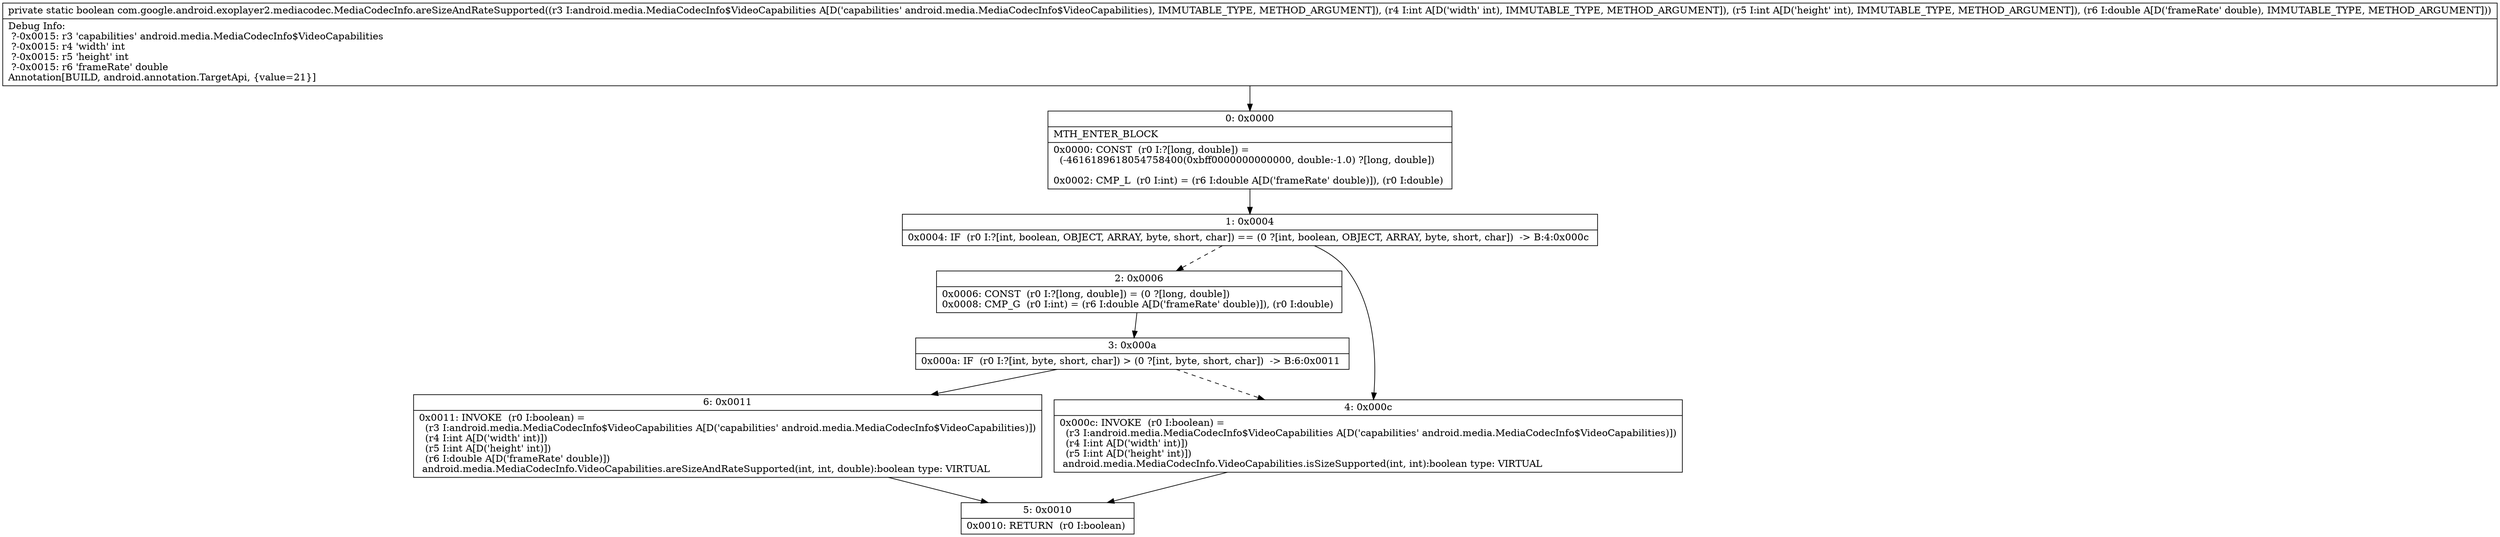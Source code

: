 digraph "CFG forcom.google.android.exoplayer2.mediacodec.MediaCodecInfo.areSizeAndRateSupported(Landroid\/media\/MediaCodecInfo$VideoCapabilities;IID)Z" {
Node_0 [shape=record,label="{0\:\ 0x0000|MTH_ENTER_BLOCK\l|0x0000: CONST  (r0 I:?[long, double]) = \l  (\-4616189618054758400(0xbff0000000000000, double:\-1.0) ?[long, double])\l \l0x0002: CMP_L  (r0 I:int) = (r6 I:double A[D('frameRate' double)]), (r0 I:double) \l}"];
Node_1 [shape=record,label="{1\:\ 0x0004|0x0004: IF  (r0 I:?[int, boolean, OBJECT, ARRAY, byte, short, char]) == (0 ?[int, boolean, OBJECT, ARRAY, byte, short, char])  \-\> B:4:0x000c \l}"];
Node_2 [shape=record,label="{2\:\ 0x0006|0x0006: CONST  (r0 I:?[long, double]) = (0 ?[long, double]) \l0x0008: CMP_G  (r0 I:int) = (r6 I:double A[D('frameRate' double)]), (r0 I:double) \l}"];
Node_3 [shape=record,label="{3\:\ 0x000a|0x000a: IF  (r0 I:?[int, byte, short, char]) \> (0 ?[int, byte, short, char])  \-\> B:6:0x0011 \l}"];
Node_4 [shape=record,label="{4\:\ 0x000c|0x000c: INVOKE  (r0 I:boolean) = \l  (r3 I:android.media.MediaCodecInfo$VideoCapabilities A[D('capabilities' android.media.MediaCodecInfo$VideoCapabilities)])\l  (r4 I:int A[D('width' int)])\l  (r5 I:int A[D('height' int)])\l android.media.MediaCodecInfo.VideoCapabilities.isSizeSupported(int, int):boolean type: VIRTUAL \l}"];
Node_5 [shape=record,label="{5\:\ 0x0010|0x0010: RETURN  (r0 I:boolean) \l}"];
Node_6 [shape=record,label="{6\:\ 0x0011|0x0011: INVOKE  (r0 I:boolean) = \l  (r3 I:android.media.MediaCodecInfo$VideoCapabilities A[D('capabilities' android.media.MediaCodecInfo$VideoCapabilities)])\l  (r4 I:int A[D('width' int)])\l  (r5 I:int A[D('height' int)])\l  (r6 I:double A[D('frameRate' double)])\l android.media.MediaCodecInfo.VideoCapabilities.areSizeAndRateSupported(int, int, double):boolean type: VIRTUAL \l}"];
MethodNode[shape=record,label="{private static boolean com.google.android.exoplayer2.mediacodec.MediaCodecInfo.areSizeAndRateSupported((r3 I:android.media.MediaCodecInfo$VideoCapabilities A[D('capabilities' android.media.MediaCodecInfo$VideoCapabilities), IMMUTABLE_TYPE, METHOD_ARGUMENT]), (r4 I:int A[D('width' int), IMMUTABLE_TYPE, METHOD_ARGUMENT]), (r5 I:int A[D('height' int), IMMUTABLE_TYPE, METHOD_ARGUMENT]), (r6 I:double A[D('frameRate' double), IMMUTABLE_TYPE, METHOD_ARGUMENT]))  | Debug Info:\l  ?\-0x0015: r3 'capabilities' android.media.MediaCodecInfo$VideoCapabilities\l  ?\-0x0015: r4 'width' int\l  ?\-0x0015: r5 'height' int\l  ?\-0x0015: r6 'frameRate' double\lAnnotation[BUILD, android.annotation.TargetApi, \{value=21\}]\l}"];
MethodNode -> Node_0;
Node_0 -> Node_1;
Node_1 -> Node_2[style=dashed];
Node_1 -> Node_4;
Node_2 -> Node_3;
Node_3 -> Node_4[style=dashed];
Node_3 -> Node_6;
Node_4 -> Node_5;
Node_6 -> Node_5;
}

